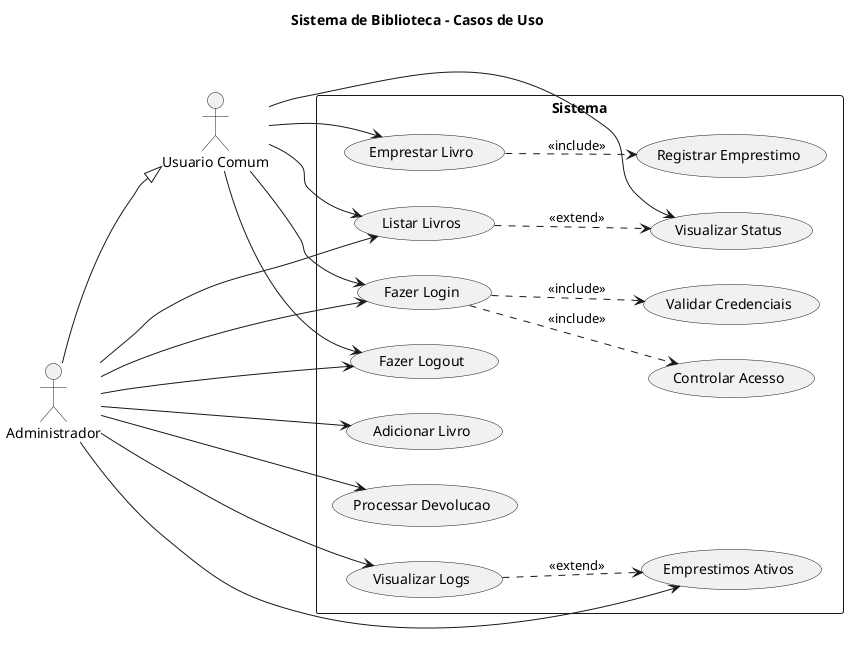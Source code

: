 @startuml casosUsoSimples

title Sistema de Biblioteca - Casos de Uso

left to right direction

actor "Usuario Comum" as user
actor "Administrador" as admin

rectangle Sistema {
    usecase "Fazer Login" as login
    usecase "Listar Livros" as listar
    usecase "Emprestar Livro" as emprestar
    usecase "Visualizar Status" as status
    usecase "Fazer Logout" as logout
    
    usecase "Adicionar Livro" as adicionar
    usecase "Processar Devolucao" as devolver
    usecase "Visualizar Logs" as logs
    usecase "Emprestimos Ativos" as ativos
    
    usecase "Validar Credenciais" as validar
    usecase "Controlar Acesso" as controle
    usecase "Registrar Emprestimo" as registrar
}

' Relacionamentos Usuario Comum
user --> login
user --> listar
user --> emprestar
user --> status
user --> logout

' Relacionamentos Administrador
admin --> login
admin --> listar
admin --> adicionar
admin --> devolver
admin --> logs
admin --> ativos
admin --> logout

' Includes
login ..> validar : <<include>>
login ..> controle : <<include>>
emprestar ..> registrar : <<include>>

' Extends
listar ..> status : <<extend>>
logs ..> ativos : <<extend>>

' Heranca
admin --|> user

@enduml

